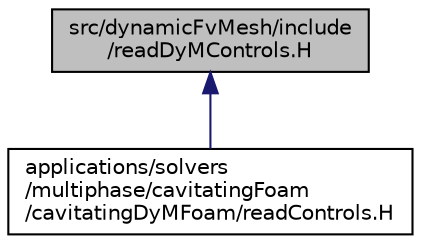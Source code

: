 digraph "src/dynamicFvMesh/include/readDyMControls.H"
{
  bgcolor="transparent";
  edge [fontname="Helvetica",fontsize="10",labelfontname="Helvetica",labelfontsize="10"];
  node [fontname="Helvetica",fontsize="10",shape=record];
  Node1 [label="src/dynamicFvMesh/include\l/readDyMControls.H",height=0.2,width=0.4,color="black", fillcolor="grey75", style="filled" fontcolor="black"];
  Node1 -> Node2 [dir="back",color="midnightblue",fontsize="10",style="solid",fontname="Helvetica"];
  Node2 [label="applications/solvers\l/multiphase/cavitatingFoam\l/cavitatingDyMFoam/readControls.H",height=0.2,width=0.4,color="black",URL="$multiphase_2cavitatingFoam_2cavitatingDyMFoam_2readControls_8H.html"];
}
